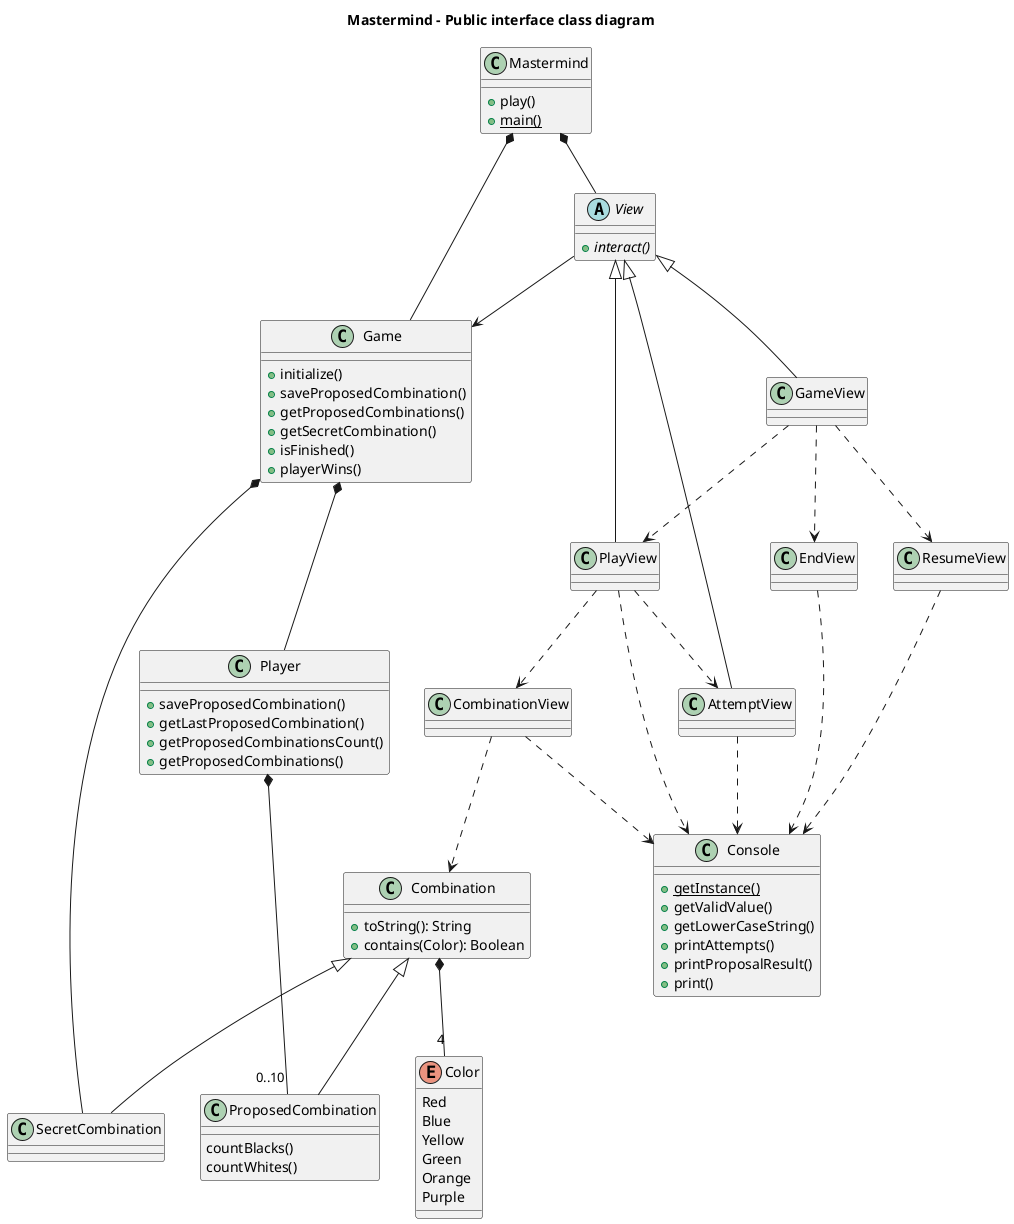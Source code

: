 @startuml

title Mastermind - Public interface class diagram

class Mastermind {
    +play()
    +{static} main()
}
Mastermind *-- Game
Mastermind *-- View

class Game {
    +initialize()
    +saveProposedCombination()
    +getProposedCombinations()
    +getSecretCombination()
    +isFinished()
    +playerWins()
}
Game *-- SecretCombination
Game *-- Player

class Combination{
    +toString(): String
    +contains(Color): Boolean
}
Combination *-- "4" Color
Combination <|-- SecretCombination
Combination <|-- ProposedCombination

class ProposedCombination {
    countBlacks()
    countWhites()
}

class Player {
    +saveProposedCombination()
    +getLastProposedCombination()
    +getProposedCombinationsCount()
    +getProposedCombinations()
}
Player *-- "0..10"ProposedCombination

Enum Color {
    Red
    Blue
    Yellow
    Green
    Orange
    Purple
}


abstract class View {
    +{abstract}interact()
}
View <|-- GameView
View <|-- PlayView
View <|-- AttemptView
View --> Game
GameView ..> PlayView
GameView ..> ResumeView
GameView ..> EndView
PlayView ..> AttemptView
PlayView ..> CombinationView
CombinationView ..> Combination

class Console {
    +{static}getInstance()
    +getValidValue()
    +getLowerCaseString()
    +printAttempts()
    +printProposalResult()
    +print()
}
PlayView ..> Console
AttemptView ..> Console
ResumeView ..> Console
EndView ..> Console
CombinationView ..> Console
@enduml
